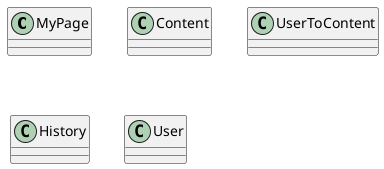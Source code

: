 @startuml

class MyPage {}

class Content {}

class UserToContent {}

class History {}

class User {}





@enduml